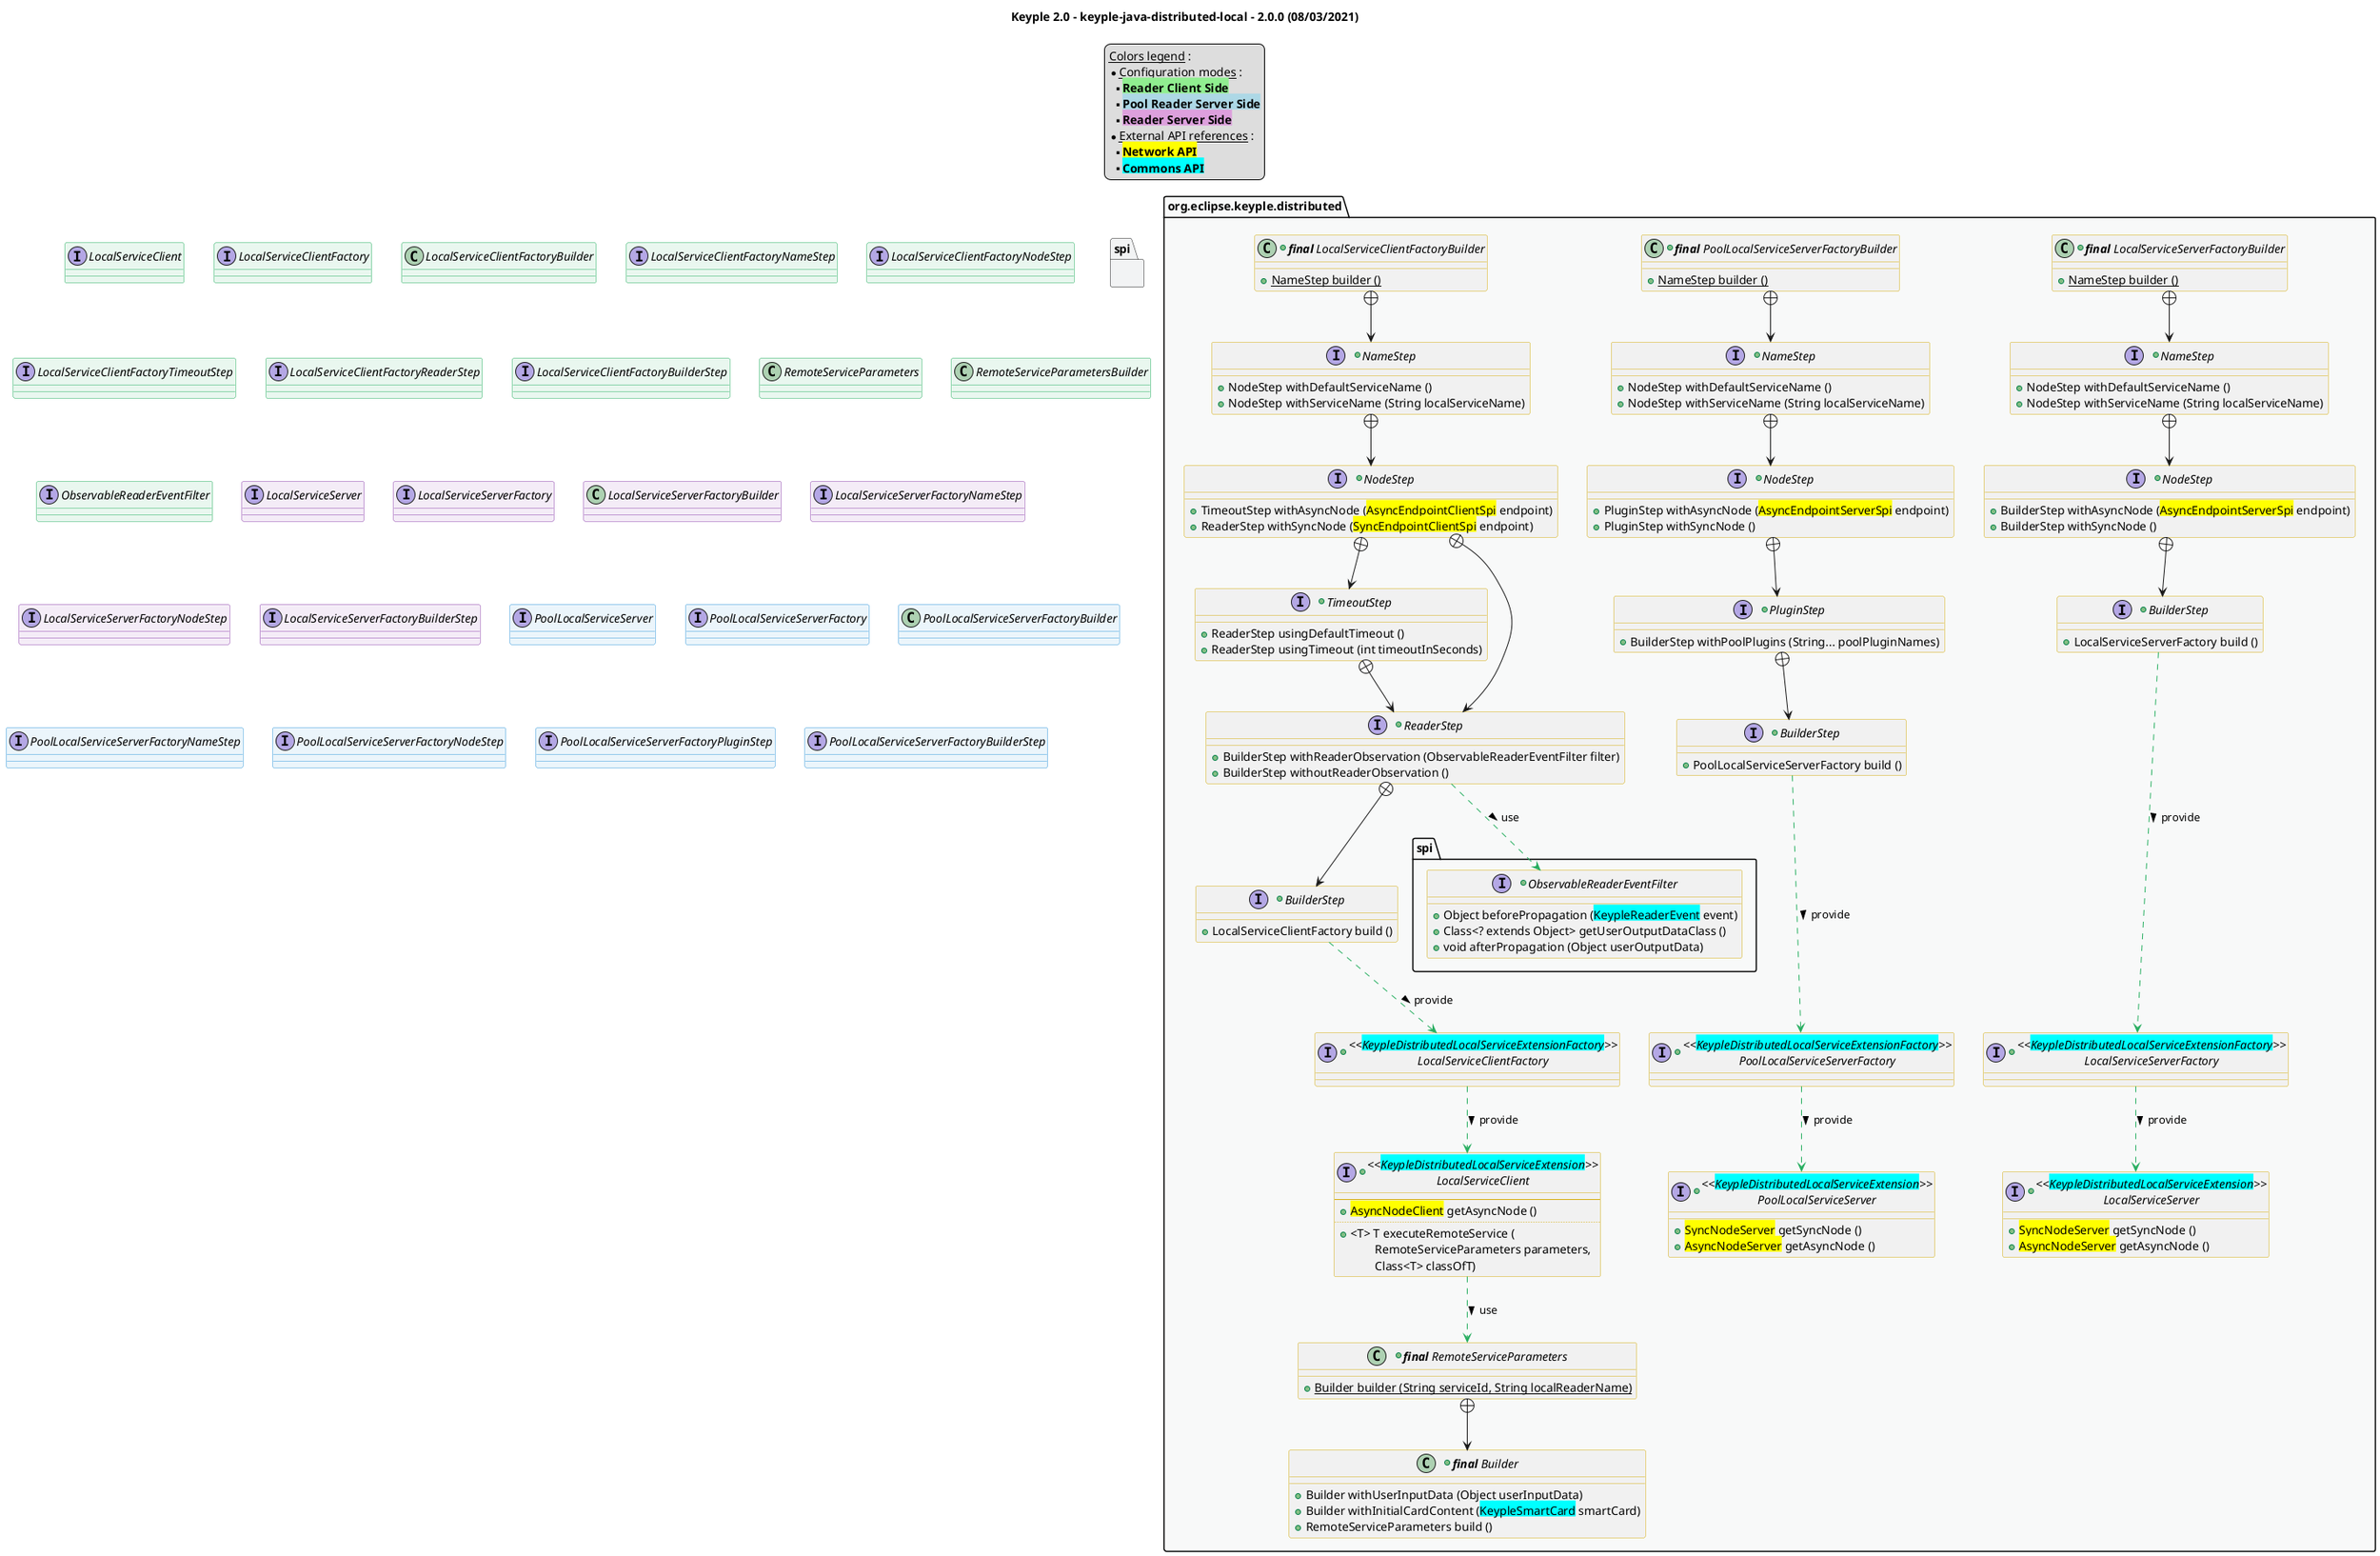 @startuml
title
    Keyple 2.0 - keyple-java-distributed-local - 2.0.0 (08/03/2021)
end title

' == THEME ==

'Couleurs issues de : https://htmlcolorcodes.com/fr/tableau-de-couleur/tableau-de-couleur-design-plat/
!define C_GREY1 F8F9F9
!define C_GREY2 F2F3F4
!define C_GREY3 E5E7E9
!define C_GREY4 D7DBDD
!define C_GREY5 CACFD2
!define C_GREY6 BDC3C7
!define C_LINK 3498DB
!define C_USE 27AE60

skinparam Shadowing false
skinparam ClassFontStyle italic
skinparam ClassBorderColor #D4AC0D
skinparam stereotypeABorderColor #A9DCDF
skinparam stereotypeIBorderColor #B4A7E5
skinparam stereotypeCBorderColor #ADD1B2
skinparam stereotypeEBorderColor #EB93DF
' Red
skinparam ClassBackgroundColor<<red>> #FDEDEC
skinparam ClassBorderColor<<red>> #E74C3C
hide <<red>> stereotype
' Purple
skinparam ClassBackgroundColor<<purple>> #F4ECF7
skinparam ClassBorderColor<<purple>> #8E44AD
hide <<purple>> stereotype
' blue
skinparam ClassBackgroundColor<<blue>> #EBF5FB
skinparam ClassBorderColor<<blue>> #3498DB
hide <<blue>> stereotype
' Green
skinparam ClassBackgroundColor<<green>> #E9F7EF
skinparam ClassBorderColor<<green>> #27AE60
hide <<green>> stereotype
' Grey
skinparam ClassBackgroundColor<<grey>> #EAECEE
skinparam ClassBorderColor<<grey>> #2C3E50
hide <<grey>> stereotype

' == CONTENT ==

legend top
    __Colors legend__ :
    * __Configuration modes__ :
    ** <back:lightGreen>**Reader Client Side**</back>
    ** <back:lightBlue>**Pool Reader Server Side**</back>
    ** <back:plum>**Reader Server Side**</back>
    * __External API references__ :
    ** <back:yellow>**Network API**</back>
    ** <back:cyan>**Commons API**</back>
end legend

package "org.eclipse.keyple.distributed" as root {

    +interface "<<<back:cyan>KeypleDistributedLocalServiceExtension</back>>>\nLocalServiceClient" as LocalServiceClient {
        --
        +<back:yellow>AsyncNodeClient</back> getAsyncNode ()
        ..
        +<T> T executeRemoteService (
            \tRemoteServiceParameters parameters,
            \tClass<T> classOfT)
    }
    +class "**final** RemoteServiceParameters" as RemoteServiceParameters {
        +{static} Builder builder (String serviceId, String localReaderName)
    }
    +class "**final** Builder" as RemoteServiceParametersBuilder {
        +Builder withUserInputData (Object userInputData)
        +Builder withInitialCardContent (<back:cyan>KeypleSmartCard</back> smartCard)
        +RemoteServiceParameters build ()
    }

    +interface "<<<back:cyan>KeypleDistributedLocalServiceExtension</back>>>\nLocalServiceServer" as LocalServiceServer {
        +<back:yellow>SyncNodeServer</back> getSyncNode ()
        +<back:yellow>AsyncNodeServer</back> getAsyncNode ()
    }

    +interface "<<<back:cyan>KeypleDistributedLocalServiceExtension</back>>>\nPoolLocalServiceServer" as PoolLocalServiceServer {
        +<back:yellow>SyncNodeServer</back> getSyncNode ()
        +<back:yellow>AsyncNodeServer</back> getAsyncNode ()
    }

    ' Factories
    together {
        +interface "<<<back:cyan>KeypleDistributedLocalServiceExtensionFactory</back>>>\nLocalServiceClientFactory" as LocalServiceClientFactory {
        }
        +interface "<<<back:cyan>KeypleDistributedLocalServiceExtensionFactory</back>>>\nLocalServiceServerFactory" as LocalServiceServerFactory {
        }
        +interface "<<<back:cyan>KeypleDistributedLocalServiceExtensionFactory</back>>>\nPoolLocalServiceServerFactory" as PoolLocalServiceServerFactory {
        }
    }

    ' Factories builders
    together {
        +class "**final** LocalServiceClientFactoryBuilder" as LocalServiceClientFactoryBuilder {
            + {static} NameStep builder ()
        }
        +interface "NameStep" as LocalServiceClientFactoryNameStep {
            + NodeStep withDefaultServiceName ()
            + NodeStep withServiceName (String localServiceName)
        }
        +interface "NodeStep" as LocalServiceClientFactoryNodeStep {
            + TimeoutStep withAsyncNode (<back:yellow>AsyncEndpointClientSpi</back> endpoint)
            + ReaderStep withSyncNode (<back:yellow>SyncEndpointClientSpi</back> endpoint)
        }
        +interface "TimeoutStep" as LocalServiceClientFactoryTimeoutStep {
            + ReaderStep usingDefaultTimeout ()
            + ReaderStep usingTimeout (int timeoutInSeconds)
        }
        +interface "ReaderStep" as LocalServiceClientFactoryReaderStep {
                + BuilderStep withReaderObservation (ObservableReaderEventFilter filter)
            + BuilderStep withoutReaderObservation ()
        }
        +interface "BuilderStep" as LocalServiceClientFactoryBuilderStep {
            + LocalServiceClientFactory build ()
        }

        package spi {
            +interface ObservableReaderEventFilter {
                +Object beforePropagation (<back:cyan>KeypleReaderEvent</back> event)
                +Class<? extends Object> getUserOutputDataClass ()
                +void afterPropagation (Object userOutputData)
            }
        }

        +class "**final** LocalServiceServerFactoryBuilder" as LocalServiceServerFactoryBuilder {
            + {static} NameStep builder ()
        }
        +interface "NameStep" as LocalServiceServerFactoryNameStep {
            + NodeStep withDefaultServiceName ()
            + NodeStep withServiceName (String localServiceName)
        }
        +interface "NodeStep" as LocalServiceServerFactoryNodeStep {
            + BuilderStep withAsyncNode (<back:yellow>AsyncEndpointServerSpi</back> endpoint)
            + BuilderStep withSyncNode ()
        }
        +interface "BuilderStep" as LocalServiceServerFactoryBuilderStep {
            + LocalServiceServerFactory build ()
        }

        +class "**final** PoolLocalServiceServerFactoryBuilder" as PoolLocalServiceServerFactoryBuilder {
            + {static} NameStep builder ()
        }
        +interface "NameStep" as PoolLocalServiceServerFactoryNameStep {
            + NodeStep withDefaultServiceName ()
            + NodeStep withServiceName (String localServiceName)
        }
        +interface "NodeStep" as PoolLocalServiceServerFactoryNodeStep {
            + PluginStep withAsyncNode (<back:yellow>AsyncEndpointServerSpi</back> endpoint)
            + PluginStep withSyncNode ()
        }
        +interface "PluginStep" as PoolLocalServiceServerFactoryPluginStep {
            + BuilderStep withPoolPlugins (String... poolPluginNames)
        }
        +interface "BuilderStep" as PoolLocalServiceServerFactoryBuilderStep {
            + PoolLocalServiceServerFactory build ()
        }
    }
}

' Associations
LocalServiceClient ..> RemoteServiceParameters #C_USE : use >
RemoteServiceParameters +--> RemoteServiceParametersBuilder

LocalServiceClientFactoryBuilder +--> LocalServiceClientFactoryNameStep
LocalServiceClientFactoryNameStep +--> LocalServiceClientFactoryNodeStep
LocalServiceClientFactoryNodeStep +--> LocalServiceClientFactoryTimeoutStep
LocalServiceClientFactoryNodeStep +--> LocalServiceClientFactoryReaderStep
LocalServiceClientFactoryTimeoutStep +--> LocalServiceClientFactoryReaderStep
LocalServiceClientFactoryReaderStep +--> LocalServiceClientFactoryBuilderStep
LocalServiceClientFactoryReaderStep ..> ObservableReaderEventFilter #C_USE : use >
LocalServiceClientFactoryBuilderStep ..> LocalServiceClientFactory #C_USE : provide >
LocalServiceClientFactory ..> LocalServiceClient #C_USE : provide >

LocalServiceServerFactoryBuilder +--> LocalServiceServerFactoryNameStep
LocalServiceServerFactoryNameStep +--> LocalServiceServerFactoryNodeStep
LocalServiceServerFactoryNodeStep +--> LocalServiceServerFactoryBuilderStep
LocalServiceServerFactoryBuilderStep ..> LocalServiceServerFactory #C_USE : provide >
LocalServiceServerFactory ..> LocalServiceServer #C_USE : provide >

PoolLocalServiceServerFactoryBuilder +--> PoolLocalServiceServerFactoryNameStep
PoolLocalServiceServerFactoryNameStep +--> PoolLocalServiceServerFactoryNodeStep
PoolLocalServiceServerFactoryNodeStep +--> PoolLocalServiceServerFactoryPluginStep
PoolLocalServiceServerFactoryPluginStep +--> PoolLocalServiceServerFactoryBuilderStep
PoolLocalServiceServerFactoryBuilderStep ..> PoolLocalServiceServerFactory #C_USE : provide >
PoolLocalServiceServerFactory ..> PoolLocalServiceServer #C_USE : provide >

' == LAYOUT ==

'LocalServiceClient -[hidden]- LocalServiceClientFactoryBuilder

' == STYLE ==

package root #C_GREY1 {}
package spi #C_GREY2 {}

interface LocalServiceClient <<green>>
interface LocalServiceClientFactory <<green>>
class LocalServiceClientFactoryBuilder <<green>>
interface LocalServiceClientFactoryNameStep <<green>>
interface LocalServiceClientFactoryNodeStep <<green>>
interface LocalServiceClientFactoryTimeoutStep <<green>>
interface LocalServiceClientFactoryReaderStep <<green>>
interface LocalServiceClientFactoryBuilderStep <<green>>
class RemoteServiceParameters <<green>>
class RemoteServiceParametersBuilder <<green>>
interface ObservableReaderEventFilter <<green>>

interface LocalServiceServer <<purple>>
interface LocalServiceServerFactory <<purple>>
class LocalServiceServerFactoryBuilder <<purple>>
interface LocalServiceServerFactoryNameStep <<purple>>
interface LocalServiceServerFactoryNodeStep <<purple>>
interface LocalServiceServerFactoryBuilderStep <<purple>>

interface PoolLocalServiceServer <<blue>>
interface PoolLocalServiceServerFactory <<blue>>
class PoolLocalServiceServerFactoryBuilder <<blue>>
interface PoolLocalServiceServerFactoryNameStep <<blue>>
interface PoolLocalServiceServerFactoryNodeStep <<blue>>
interface PoolLocalServiceServerFactoryPluginStep <<blue>>
interface PoolLocalServiceServerFactoryBuilderStep <<blue>>

@enduml